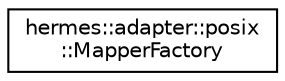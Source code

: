 digraph "Graphical Class Hierarchy"
{
 // LATEX_PDF_SIZE
  edge [fontname="Helvetica",fontsize="10",labelfontname="Helvetica",labelfontsize="10"];
  node [fontname="Helvetica",fontsize="10",shape=record];
  rankdir="LR";
  Node0 [label="hermes::adapter::posix\l::MapperFactory",height=0.2,width=0.4,color="black", fillcolor="white", style="filled",URL="$classhermes_1_1adapter_1_1posix_1_1_mapper_factory.html",tooltip=" "];
}

